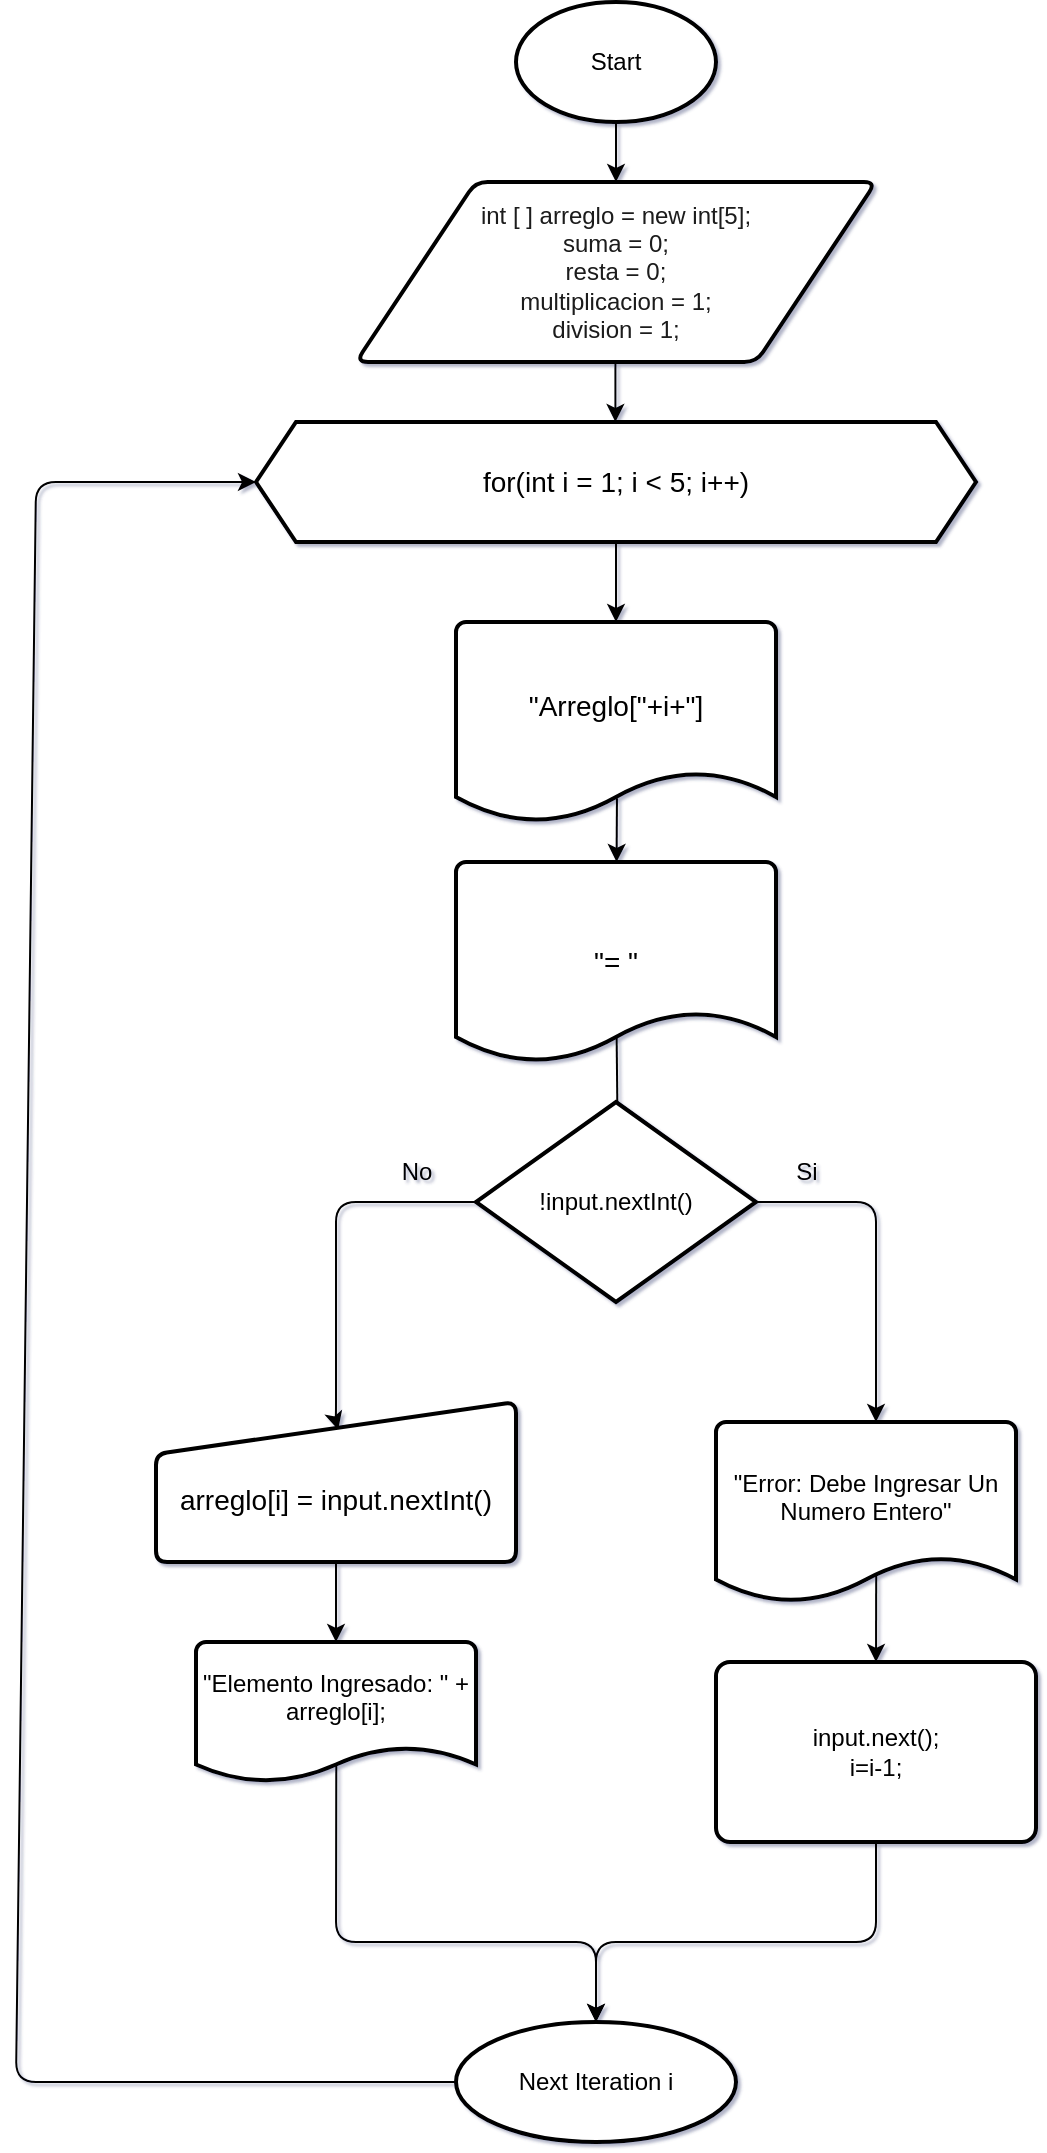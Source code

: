 <mxfile>
    <diagram id="uDLt_m6npkLKiQZYzqOx" name="Page-1">
        <mxGraphModel dx="1209" dy="958" grid="1" gridSize="10" guides="1" tooltips="1" connect="1" arrows="1" fold="1" page="1" pageScale="1" pageWidth="850" pageHeight="1100" math="0" shadow="1">
            <root>
                <mxCell id="0"/>
                <mxCell id="1" parent="0"/>
                <mxCell id="2" value="Start" style="strokeWidth=2;html=1;shape=mxgraph.flowchart.start_1;whiteSpace=wrap;" parent="1" vertex="1">
                    <mxGeometry x="370" y="110" width="100" height="60" as="geometry"/>
                </mxCell>
                <mxCell id="3" value="int [ ] arreglo = new int[5];&lt;div&gt;suma = 0;&lt;/div&gt;&lt;div&gt;resta = 0;&lt;/div&gt;&lt;div&gt;multiplicacion = 1;&lt;/div&gt;&lt;div&gt;division = 1;&lt;/div&gt;" style="shape=parallelogram;html=1;strokeWidth=2;perimeter=parallelogramPerimeter;whiteSpace=wrap;rounded=1;arcSize=12;size=0.23;fontColor=#1A1A1A;" parent="1" vertex="1">
                    <mxGeometry x="290" y="200" width="260" height="90" as="geometry"/>
                </mxCell>
                <mxCell id="4" style="edgeStyle=none;html=1;entryX=0.5;entryY=0;entryDx=0;entryDy=0;" parent="1" source="2" target="3" edge="1">
                    <mxGeometry relative="1" as="geometry">
                        <mxPoint x="425" y="200" as="targetPoint"/>
                    </mxGeometry>
                </mxCell>
                <mxCell id="5" style="edgeStyle=none;html=1;entryX=0.546;entryY=0;entryDx=0;entryDy=0;entryPerimeter=0;" edge="1" parent="1">
                    <mxGeometry relative="1" as="geometry">
                        <mxPoint x="419.71" y="290" as="sourcePoint"/>
                        <mxPoint x="419.71" y="320" as="targetPoint"/>
                    </mxGeometry>
                </mxCell>
                <mxCell id="6" value="for(int i = 1; i &amp;lt; 5; i++)" style="shape=hexagon;perimeter=hexagonPerimeter2;whiteSpace=wrap;html=1;fixedSize=1;fontSize=14;strokeWidth=2;" vertex="1" parent="1">
                    <mxGeometry x="240" y="320" width="360" height="60" as="geometry"/>
                </mxCell>
                <mxCell id="12" value="" style="edgeStyle=none;html=1;exitX=0.503;exitY=0.881;exitDx=0;exitDy=0;exitPerimeter=0;" edge="1" parent="1" source="7" target="11">
                    <mxGeometry relative="1" as="geometry"/>
                </mxCell>
                <mxCell id="7" value="&quot;Arreglo[&quot;+i+&quot;]&lt;div&gt;&lt;br&gt;&lt;/div&gt;" style="strokeWidth=2;html=1;shape=mxgraph.flowchart.document2;whiteSpace=wrap;size=0.25;fontSize=14;" vertex="1" parent="1">
                    <mxGeometry x="340" y="420" width="160" height="100" as="geometry"/>
                </mxCell>
                <mxCell id="10" style="edgeStyle=none;html=1;entryX=0.5;entryY=0;entryDx=0;entryDy=0;entryPerimeter=0;" edge="1" parent="1" source="6" target="7">
                    <mxGeometry relative="1" as="geometry"/>
                </mxCell>
                <mxCell id="14" value="" style="edgeStyle=none;html=1;exitX=0;exitY=0.5;exitDx=0;exitDy=0;exitPerimeter=0;entryX=0.506;entryY=0.174;entryDx=0;entryDy=0;entryPerimeter=0;" edge="1" parent="1" source="15" target="13">
                    <mxGeometry relative="1" as="geometry">
                        <Array as="points">
                            <mxPoint x="280" y="710"/>
                            <mxPoint x="280" y="820"/>
                        </Array>
                    </mxGeometry>
                </mxCell>
                <mxCell id="11" value="&lt;div&gt;&quot;= &quot;&lt;/div&gt;" style="strokeWidth=2;html=1;shape=mxgraph.flowchart.document2;whiteSpace=wrap;size=0.25;fontSize=14;" vertex="1" parent="1">
                    <mxGeometry x="340" y="540" width="160" height="100" as="geometry"/>
                </mxCell>
                <mxCell id="13" value="&lt;div&gt;&lt;br&gt;&lt;/div&gt;arreglo[i] = input.nextInt()" style="whiteSpace=wrap;html=1;fontSize=14;strokeWidth=2;shape=manualInput;rounded=1;size=26;arcSize=11;" vertex="1" parent="1">
                    <mxGeometry x="190" y="810" width="180" height="80" as="geometry"/>
                </mxCell>
                <mxCell id="16" value="" style="edgeStyle=none;html=1;exitX=0.502;exitY=0.876;exitDx=0;exitDy=0;exitPerimeter=0;entryX=0.506;entryY=0.174;entryDx=0;entryDy=0;entryPerimeter=0;" edge="1" parent="1" source="11" target="15">
                    <mxGeometry relative="1" as="geometry">
                        <mxPoint x="420" y="628" as="sourcePoint"/>
                        <mxPoint x="421" y="824" as="targetPoint"/>
                    </mxGeometry>
                </mxCell>
                <mxCell id="19" style="edgeStyle=none;html=1;exitX=1;exitY=0.5;exitDx=0;exitDy=0;exitPerimeter=0;" edge="1" parent="1" source="15">
                    <mxGeometry relative="1" as="geometry">
                        <mxPoint x="550" y="820" as="targetPoint"/>
                        <Array as="points">
                            <mxPoint x="550" y="710"/>
                        </Array>
                    </mxGeometry>
                </mxCell>
                <mxCell id="15" value="!input.nextInt()" style="strokeWidth=2;html=1;shape=mxgraph.flowchart.decision;whiteSpace=wrap;" vertex="1" parent="1">
                    <mxGeometry x="350" y="660" width="140" height="100" as="geometry"/>
                </mxCell>
                <mxCell id="17" value="No" style="text;html=1;align=center;verticalAlign=middle;resizable=0;points=[];autosize=1;strokeColor=none;fillColor=none;" vertex="1" parent="1">
                    <mxGeometry x="300" y="680" width="40" height="30" as="geometry"/>
                </mxCell>
                <mxCell id="18" value="Si" style="text;html=1;align=center;verticalAlign=middle;resizable=0;points=[];autosize=1;strokeColor=none;fillColor=none;" vertex="1" parent="1">
                    <mxGeometry x="500" y="680" width="30" height="30" as="geometry"/>
                </mxCell>
                <mxCell id="20" value="&quot;Error: Debe Ingresar Un Numero Entero&quot;&lt;div&gt;&lt;br&gt;&lt;/div&gt;" style="strokeWidth=2;html=1;shape=mxgraph.flowchart.document2;whiteSpace=wrap;size=0.25;" vertex="1" parent="1">
                    <mxGeometry x="470" y="820" width="150" height="90" as="geometry"/>
                </mxCell>
                <mxCell id="22" value="input.next();&lt;div&gt;i=i-1;&lt;/div&gt;" style="rounded=1;whiteSpace=wrap;html=1;absoluteArcSize=1;arcSize=14;strokeWidth=2;" vertex="1" parent="1">
                    <mxGeometry x="470" y="940" width="160" height="90" as="geometry"/>
                </mxCell>
                <mxCell id="23" value="" style="edgeStyle=none;orthogonalLoop=1;jettySize=auto;html=1;exitX=0.534;exitY=0.85;exitDx=0;exitDy=0;exitPerimeter=0;entryX=0.5;entryY=0;entryDx=0;entryDy=0;" edge="1" parent="1" source="20" target="22">
                    <mxGeometry width="100" relative="1" as="geometry">
                        <mxPoint x="600" y="780" as="sourcePoint"/>
                        <mxPoint x="700" y="780" as="targetPoint"/>
                        <Array as="points"/>
                    </mxGeometry>
                </mxCell>
                <mxCell id="27" style="edgeStyle=none;html=1;exitX=0.501;exitY=0.883;exitDx=0;exitDy=0;exitPerimeter=0;entryX=0.5;entryY=0;entryDx=0;entryDy=0;entryPerimeter=0;" edge="1" parent="1" source="24" target="28">
                    <mxGeometry relative="1" as="geometry">
                        <mxPoint x="280" y="1080" as="targetPoint"/>
                        <Array as="points">
                            <mxPoint x="280" y="1080"/>
                            <mxPoint x="410" y="1080"/>
                        </Array>
                    </mxGeometry>
                </mxCell>
                <mxCell id="24" value="&quot;Elemento Ingresado: &quot; + arreglo[i];&lt;div&gt;&lt;br&gt;&lt;/div&gt;" style="strokeWidth=2;html=1;shape=mxgraph.flowchart.document2;whiteSpace=wrap;size=0.25;" vertex="1" parent="1">
                    <mxGeometry x="210" y="930" width="140" height="70" as="geometry"/>
                </mxCell>
                <mxCell id="25" style="edgeStyle=none;html=1;entryX=0.5;entryY=0;entryDx=0;entryDy=0;entryPerimeter=0;" edge="1" parent="1" source="13" target="24">
                    <mxGeometry relative="1" as="geometry"/>
                </mxCell>
                <mxCell id="33" style="edgeStyle=none;html=1;entryX=0;entryY=0.5;entryDx=0;entryDy=0;" edge="1" parent="1" source="28" target="6">
                    <mxGeometry relative="1" as="geometry">
                        <Array as="points">
                            <mxPoint x="120" y="1150"/>
                            <mxPoint x="130" y="350"/>
                        </Array>
                    </mxGeometry>
                </mxCell>
                <mxCell id="28" value="Next Iteration i" style="strokeWidth=2;html=1;shape=mxgraph.flowchart.start_1;whiteSpace=wrap;" vertex="1" parent="1">
                    <mxGeometry x="340" y="1120" width="140" height="60" as="geometry"/>
                </mxCell>
                <mxCell id="30" style="edgeStyle=none;html=1;entryX=0.5;entryY=0;entryDx=0;entryDy=0;entryPerimeter=0;exitX=0.5;exitY=1;exitDx=0;exitDy=0;" edge="1" parent="1" source="22" target="28">
                    <mxGeometry relative="1" as="geometry">
                        <Array as="points">
                            <mxPoint x="550" y="1080"/>
                            <mxPoint x="410" y="1080"/>
                        </Array>
                    </mxGeometry>
                </mxCell>
            </root>
        </mxGraphModel>
    </diagram>
</mxfile>